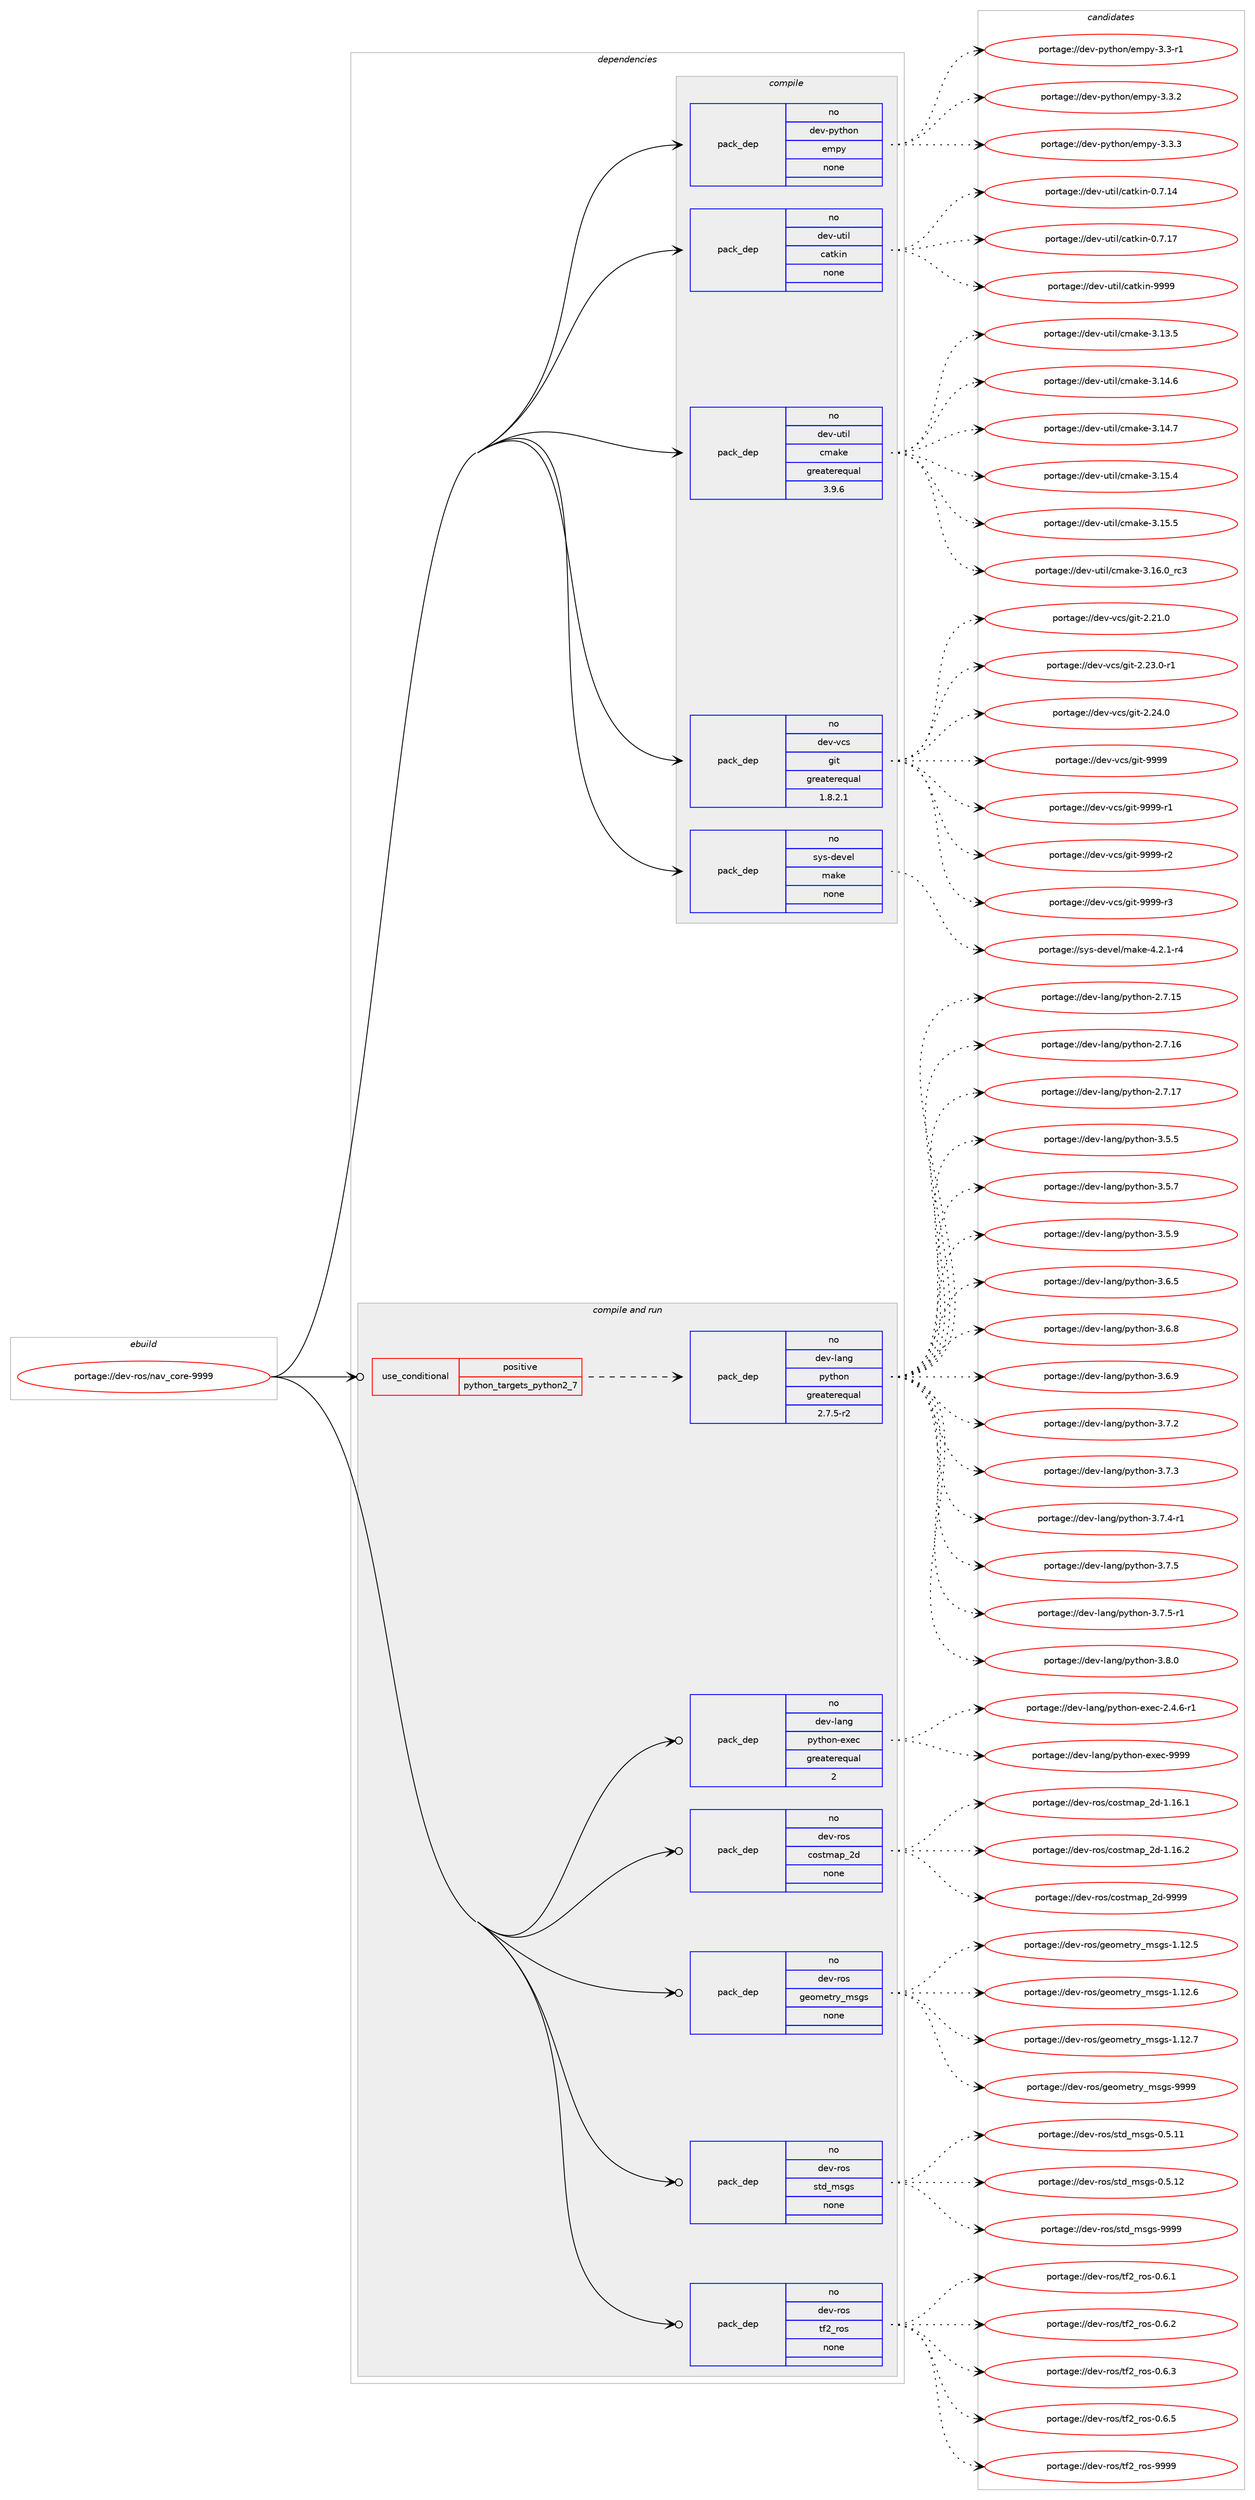 digraph prolog {

# *************
# Graph options
# *************

newrank=true;
concentrate=true;
compound=true;
graph [rankdir=LR,fontname=Helvetica,fontsize=10,ranksep=1.5];#, ranksep=2.5, nodesep=0.2];
edge  [arrowhead=vee];
node  [fontname=Helvetica,fontsize=10];

# **********
# The ebuild
# **********

subgraph cluster_leftcol {
color=gray;
rank=same;
label=<<i>ebuild</i>>;
id [label="portage://dev-ros/nav_core-9999", color=red, width=4, href="../dev-ros/nav_core-9999.svg"];
}

# ****************
# The dependencies
# ****************

subgraph cluster_midcol {
color=gray;
label=<<i>dependencies</i>>;
subgraph cluster_compile {
fillcolor="#eeeeee";
style=filled;
label=<<i>compile</i>>;
subgraph pack145069 {
dependency191697 [label=<<TABLE BORDER="0" CELLBORDER="1" CELLSPACING="0" CELLPADDING="4" WIDTH="220"><TR><TD ROWSPAN="6" CELLPADDING="30">pack_dep</TD></TR><TR><TD WIDTH="110">no</TD></TR><TR><TD>dev-python</TD></TR><TR><TD>empy</TD></TR><TR><TD>none</TD></TR><TR><TD></TD></TR></TABLE>>, shape=none, color=blue];
}
id:e -> dependency191697:w [weight=20,style="solid",arrowhead="vee"];
subgraph pack145070 {
dependency191698 [label=<<TABLE BORDER="0" CELLBORDER="1" CELLSPACING="0" CELLPADDING="4" WIDTH="220"><TR><TD ROWSPAN="6" CELLPADDING="30">pack_dep</TD></TR><TR><TD WIDTH="110">no</TD></TR><TR><TD>dev-util</TD></TR><TR><TD>catkin</TD></TR><TR><TD>none</TD></TR><TR><TD></TD></TR></TABLE>>, shape=none, color=blue];
}
id:e -> dependency191698:w [weight=20,style="solid",arrowhead="vee"];
subgraph pack145071 {
dependency191699 [label=<<TABLE BORDER="0" CELLBORDER="1" CELLSPACING="0" CELLPADDING="4" WIDTH="220"><TR><TD ROWSPAN="6" CELLPADDING="30">pack_dep</TD></TR><TR><TD WIDTH="110">no</TD></TR><TR><TD>dev-util</TD></TR><TR><TD>cmake</TD></TR><TR><TD>greaterequal</TD></TR><TR><TD>3.9.6</TD></TR></TABLE>>, shape=none, color=blue];
}
id:e -> dependency191699:w [weight=20,style="solid",arrowhead="vee"];
subgraph pack145072 {
dependency191700 [label=<<TABLE BORDER="0" CELLBORDER="1" CELLSPACING="0" CELLPADDING="4" WIDTH="220"><TR><TD ROWSPAN="6" CELLPADDING="30">pack_dep</TD></TR><TR><TD WIDTH="110">no</TD></TR><TR><TD>dev-vcs</TD></TR><TR><TD>git</TD></TR><TR><TD>greaterequal</TD></TR><TR><TD>1.8.2.1</TD></TR></TABLE>>, shape=none, color=blue];
}
id:e -> dependency191700:w [weight=20,style="solid",arrowhead="vee"];
subgraph pack145073 {
dependency191701 [label=<<TABLE BORDER="0" CELLBORDER="1" CELLSPACING="0" CELLPADDING="4" WIDTH="220"><TR><TD ROWSPAN="6" CELLPADDING="30">pack_dep</TD></TR><TR><TD WIDTH="110">no</TD></TR><TR><TD>sys-devel</TD></TR><TR><TD>make</TD></TR><TR><TD>none</TD></TR><TR><TD></TD></TR></TABLE>>, shape=none, color=blue];
}
id:e -> dependency191701:w [weight=20,style="solid",arrowhead="vee"];
}
subgraph cluster_compileandrun {
fillcolor="#eeeeee";
style=filled;
label=<<i>compile and run</i>>;
subgraph cond43202 {
dependency191702 [label=<<TABLE BORDER="0" CELLBORDER="1" CELLSPACING="0" CELLPADDING="4"><TR><TD ROWSPAN="3" CELLPADDING="10">use_conditional</TD></TR><TR><TD>positive</TD></TR><TR><TD>python_targets_python2_7</TD></TR></TABLE>>, shape=none, color=red];
subgraph pack145074 {
dependency191703 [label=<<TABLE BORDER="0" CELLBORDER="1" CELLSPACING="0" CELLPADDING="4" WIDTH="220"><TR><TD ROWSPAN="6" CELLPADDING="30">pack_dep</TD></TR><TR><TD WIDTH="110">no</TD></TR><TR><TD>dev-lang</TD></TR><TR><TD>python</TD></TR><TR><TD>greaterequal</TD></TR><TR><TD>2.7.5-r2</TD></TR></TABLE>>, shape=none, color=blue];
}
dependency191702:e -> dependency191703:w [weight=20,style="dashed",arrowhead="vee"];
}
id:e -> dependency191702:w [weight=20,style="solid",arrowhead="odotvee"];
subgraph pack145075 {
dependency191704 [label=<<TABLE BORDER="0" CELLBORDER="1" CELLSPACING="0" CELLPADDING="4" WIDTH="220"><TR><TD ROWSPAN="6" CELLPADDING="30">pack_dep</TD></TR><TR><TD WIDTH="110">no</TD></TR><TR><TD>dev-lang</TD></TR><TR><TD>python-exec</TD></TR><TR><TD>greaterequal</TD></TR><TR><TD>2</TD></TR></TABLE>>, shape=none, color=blue];
}
id:e -> dependency191704:w [weight=20,style="solid",arrowhead="odotvee"];
subgraph pack145076 {
dependency191705 [label=<<TABLE BORDER="0" CELLBORDER="1" CELLSPACING="0" CELLPADDING="4" WIDTH="220"><TR><TD ROWSPAN="6" CELLPADDING="30">pack_dep</TD></TR><TR><TD WIDTH="110">no</TD></TR><TR><TD>dev-ros</TD></TR><TR><TD>costmap_2d</TD></TR><TR><TD>none</TD></TR><TR><TD></TD></TR></TABLE>>, shape=none, color=blue];
}
id:e -> dependency191705:w [weight=20,style="solid",arrowhead="odotvee"];
subgraph pack145077 {
dependency191706 [label=<<TABLE BORDER="0" CELLBORDER="1" CELLSPACING="0" CELLPADDING="4" WIDTH="220"><TR><TD ROWSPAN="6" CELLPADDING="30">pack_dep</TD></TR><TR><TD WIDTH="110">no</TD></TR><TR><TD>dev-ros</TD></TR><TR><TD>geometry_msgs</TD></TR><TR><TD>none</TD></TR><TR><TD></TD></TR></TABLE>>, shape=none, color=blue];
}
id:e -> dependency191706:w [weight=20,style="solid",arrowhead="odotvee"];
subgraph pack145078 {
dependency191707 [label=<<TABLE BORDER="0" CELLBORDER="1" CELLSPACING="0" CELLPADDING="4" WIDTH="220"><TR><TD ROWSPAN="6" CELLPADDING="30">pack_dep</TD></TR><TR><TD WIDTH="110">no</TD></TR><TR><TD>dev-ros</TD></TR><TR><TD>std_msgs</TD></TR><TR><TD>none</TD></TR><TR><TD></TD></TR></TABLE>>, shape=none, color=blue];
}
id:e -> dependency191707:w [weight=20,style="solid",arrowhead="odotvee"];
subgraph pack145079 {
dependency191708 [label=<<TABLE BORDER="0" CELLBORDER="1" CELLSPACING="0" CELLPADDING="4" WIDTH="220"><TR><TD ROWSPAN="6" CELLPADDING="30">pack_dep</TD></TR><TR><TD WIDTH="110">no</TD></TR><TR><TD>dev-ros</TD></TR><TR><TD>tf2_ros</TD></TR><TR><TD>none</TD></TR><TR><TD></TD></TR></TABLE>>, shape=none, color=blue];
}
id:e -> dependency191708:w [weight=20,style="solid",arrowhead="odotvee"];
}
subgraph cluster_run {
fillcolor="#eeeeee";
style=filled;
label=<<i>run</i>>;
}
}

# **************
# The candidates
# **************

subgraph cluster_choices {
rank=same;
color=gray;
label=<<i>candidates</i>>;

subgraph choice145069 {
color=black;
nodesep=1;
choiceportage1001011184511212111610411111047101109112121455146514511449 [label="portage://dev-python/empy-3.3-r1", color=red, width=4,href="../dev-python/empy-3.3-r1.svg"];
choiceportage1001011184511212111610411111047101109112121455146514650 [label="portage://dev-python/empy-3.3.2", color=red, width=4,href="../dev-python/empy-3.3.2.svg"];
choiceportage1001011184511212111610411111047101109112121455146514651 [label="portage://dev-python/empy-3.3.3", color=red, width=4,href="../dev-python/empy-3.3.3.svg"];
dependency191697:e -> choiceportage1001011184511212111610411111047101109112121455146514511449:w [style=dotted,weight="100"];
dependency191697:e -> choiceportage1001011184511212111610411111047101109112121455146514650:w [style=dotted,weight="100"];
dependency191697:e -> choiceportage1001011184511212111610411111047101109112121455146514651:w [style=dotted,weight="100"];
}
subgraph choice145070 {
color=black;
nodesep=1;
choiceportage1001011184511711610510847999711610710511045484655464952 [label="portage://dev-util/catkin-0.7.14", color=red, width=4,href="../dev-util/catkin-0.7.14.svg"];
choiceportage1001011184511711610510847999711610710511045484655464955 [label="portage://dev-util/catkin-0.7.17", color=red, width=4,href="../dev-util/catkin-0.7.17.svg"];
choiceportage100101118451171161051084799971161071051104557575757 [label="portage://dev-util/catkin-9999", color=red, width=4,href="../dev-util/catkin-9999.svg"];
dependency191698:e -> choiceportage1001011184511711610510847999711610710511045484655464952:w [style=dotted,weight="100"];
dependency191698:e -> choiceportage1001011184511711610510847999711610710511045484655464955:w [style=dotted,weight="100"];
dependency191698:e -> choiceportage100101118451171161051084799971161071051104557575757:w [style=dotted,weight="100"];
}
subgraph choice145071 {
color=black;
nodesep=1;
choiceportage1001011184511711610510847991099710710145514649514653 [label="portage://dev-util/cmake-3.13.5", color=red, width=4,href="../dev-util/cmake-3.13.5.svg"];
choiceportage1001011184511711610510847991099710710145514649524654 [label="portage://dev-util/cmake-3.14.6", color=red, width=4,href="../dev-util/cmake-3.14.6.svg"];
choiceportage1001011184511711610510847991099710710145514649524655 [label="portage://dev-util/cmake-3.14.7", color=red, width=4,href="../dev-util/cmake-3.14.7.svg"];
choiceportage1001011184511711610510847991099710710145514649534652 [label="portage://dev-util/cmake-3.15.4", color=red, width=4,href="../dev-util/cmake-3.15.4.svg"];
choiceportage1001011184511711610510847991099710710145514649534653 [label="portage://dev-util/cmake-3.15.5", color=red, width=4,href="../dev-util/cmake-3.15.5.svg"];
choiceportage1001011184511711610510847991099710710145514649544648951149951 [label="portage://dev-util/cmake-3.16.0_rc3", color=red, width=4,href="../dev-util/cmake-3.16.0_rc3.svg"];
dependency191699:e -> choiceportage1001011184511711610510847991099710710145514649514653:w [style=dotted,weight="100"];
dependency191699:e -> choiceportage1001011184511711610510847991099710710145514649524654:w [style=dotted,weight="100"];
dependency191699:e -> choiceportage1001011184511711610510847991099710710145514649524655:w [style=dotted,weight="100"];
dependency191699:e -> choiceportage1001011184511711610510847991099710710145514649534652:w [style=dotted,weight="100"];
dependency191699:e -> choiceportage1001011184511711610510847991099710710145514649534653:w [style=dotted,weight="100"];
dependency191699:e -> choiceportage1001011184511711610510847991099710710145514649544648951149951:w [style=dotted,weight="100"];
}
subgraph choice145072 {
color=black;
nodesep=1;
choiceportage10010111845118991154710310511645504650494648 [label="portage://dev-vcs/git-2.21.0", color=red, width=4,href="../dev-vcs/git-2.21.0.svg"];
choiceportage100101118451189911547103105116455046505146484511449 [label="portage://dev-vcs/git-2.23.0-r1", color=red, width=4,href="../dev-vcs/git-2.23.0-r1.svg"];
choiceportage10010111845118991154710310511645504650524648 [label="portage://dev-vcs/git-2.24.0", color=red, width=4,href="../dev-vcs/git-2.24.0.svg"];
choiceportage1001011184511899115471031051164557575757 [label="portage://dev-vcs/git-9999", color=red, width=4,href="../dev-vcs/git-9999.svg"];
choiceportage10010111845118991154710310511645575757574511449 [label="portage://dev-vcs/git-9999-r1", color=red, width=4,href="../dev-vcs/git-9999-r1.svg"];
choiceportage10010111845118991154710310511645575757574511450 [label="portage://dev-vcs/git-9999-r2", color=red, width=4,href="../dev-vcs/git-9999-r2.svg"];
choiceportage10010111845118991154710310511645575757574511451 [label="portage://dev-vcs/git-9999-r3", color=red, width=4,href="../dev-vcs/git-9999-r3.svg"];
dependency191700:e -> choiceportage10010111845118991154710310511645504650494648:w [style=dotted,weight="100"];
dependency191700:e -> choiceportage100101118451189911547103105116455046505146484511449:w [style=dotted,weight="100"];
dependency191700:e -> choiceportage10010111845118991154710310511645504650524648:w [style=dotted,weight="100"];
dependency191700:e -> choiceportage1001011184511899115471031051164557575757:w [style=dotted,weight="100"];
dependency191700:e -> choiceportage10010111845118991154710310511645575757574511449:w [style=dotted,weight="100"];
dependency191700:e -> choiceportage10010111845118991154710310511645575757574511450:w [style=dotted,weight="100"];
dependency191700:e -> choiceportage10010111845118991154710310511645575757574511451:w [style=dotted,weight="100"];
}
subgraph choice145073 {
color=black;
nodesep=1;
choiceportage1151211154510010111810110847109971071014552465046494511452 [label="portage://sys-devel/make-4.2.1-r4", color=red, width=4,href="../sys-devel/make-4.2.1-r4.svg"];
dependency191701:e -> choiceportage1151211154510010111810110847109971071014552465046494511452:w [style=dotted,weight="100"];
}
subgraph choice145074 {
color=black;
nodesep=1;
choiceportage10010111845108971101034711212111610411111045504655464953 [label="portage://dev-lang/python-2.7.15", color=red, width=4,href="../dev-lang/python-2.7.15.svg"];
choiceportage10010111845108971101034711212111610411111045504655464954 [label="portage://dev-lang/python-2.7.16", color=red, width=4,href="../dev-lang/python-2.7.16.svg"];
choiceportage10010111845108971101034711212111610411111045504655464955 [label="portage://dev-lang/python-2.7.17", color=red, width=4,href="../dev-lang/python-2.7.17.svg"];
choiceportage100101118451089711010347112121116104111110455146534653 [label="portage://dev-lang/python-3.5.5", color=red, width=4,href="../dev-lang/python-3.5.5.svg"];
choiceportage100101118451089711010347112121116104111110455146534655 [label="portage://dev-lang/python-3.5.7", color=red, width=4,href="../dev-lang/python-3.5.7.svg"];
choiceportage100101118451089711010347112121116104111110455146534657 [label="portage://dev-lang/python-3.5.9", color=red, width=4,href="../dev-lang/python-3.5.9.svg"];
choiceportage100101118451089711010347112121116104111110455146544653 [label="portage://dev-lang/python-3.6.5", color=red, width=4,href="../dev-lang/python-3.6.5.svg"];
choiceportage100101118451089711010347112121116104111110455146544656 [label="portage://dev-lang/python-3.6.8", color=red, width=4,href="../dev-lang/python-3.6.8.svg"];
choiceportage100101118451089711010347112121116104111110455146544657 [label="portage://dev-lang/python-3.6.9", color=red, width=4,href="../dev-lang/python-3.6.9.svg"];
choiceportage100101118451089711010347112121116104111110455146554650 [label="portage://dev-lang/python-3.7.2", color=red, width=4,href="../dev-lang/python-3.7.2.svg"];
choiceportage100101118451089711010347112121116104111110455146554651 [label="portage://dev-lang/python-3.7.3", color=red, width=4,href="../dev-lang/python-3.7.3.svg"];
choiceportage1001011184510897110103471121211161041111104551465546524511449 [label="portage://dev-lang/python-3.7.4-r1", color=red, width=4,href="../dev-lang/python-3.7.4-r1.svg"];
choiceportage100101118451089711010347112121116104111110455146554653 [label="portage://dev-lang/python-3.7.5", color=red, width=4,href="../dev-lang/python-3.7.5.svg"];
choiceportage1001011184510897110103471121211161041111104551465546534511449 [label="portage://dev-lang/python-3.7.5-r1", color=red, width=4,href="../dev-lang/python-3.7.5-r1.svg"];
choiceportage100101118451089711010347112121116104111110455146564648 [label="portage://dev-lang/python-3.8.0", color=red, width=4,href="../dev-lang/python-3.8.0.svg"];
dependency191703:e -> choiceportage10010111845108971101034711212111610411111045504655464953:w [style=dotted,weight="100"];
dependency191703:e -> choiceportage10010111845108971101034711212111610411111045504655464954:w [style=dotted,weight="100"];
dependency191703:e -> choiceportage10010111845108971101034711212111610411111045504655464955:w [style=dotted,weight="100"];
dependency191703:e -> choiceportage100101118451089711010347112121116104111110455146534653:w [style=dotted,weight="100"];
dependency191703:e -> choiceportage100101118451089711010347112121116104111110455146534655:w [style=dotted,weight="100"];
dependency191703:e -> choiceportage100101118451089711010347112121116104111110455146534657:w [style=dotted,weight="100"];
dependency191703:e -> choiceportage100101118451089711010347112121116104111110455146544653:w [style=dotted,weight="100"];
dependency191703:e -> choiceportage100101118451089711010347112121116104111110455146544656:w [style=dotted,weight="100"];
dependency191703:e -> choiceportage100101118451089711010347112121116104111110455146544657:w [style=dotted,weight="100"];
dependency191703:e -> choiceportage100101118451089711010347112121116104111110455146554650:w [style=dotted,weight="100"];
dependency191703:e -> choiceportage100101118451089711010347112121116104111110455146554651:w [style=dotted,weight="100"];
dependency191703:e -> choiceportage1001011184510897110103471121211161041111104551465546524511449:w [style=dotted,weight="100"];
dependency191703:e -> choiceportage100101118451089711010347112121116104111110455146554653:w [style=dotted,weight="100"];
dependency191703:e -> choiceportage1001011184510897110103471121211161041111104551465546534511449:w [style=dotted,weight="100"];
dependency191703:e -> choiceportage100101118451089711010347112121116104111110455146564648:w [style=dotted,weight="100"];
}
subgraph choice145075 {
color=black;
nodesep=1;
choiceportage10010111845108971101034711212111610411111045101120101994550465246544511449 [label="portage://dev-lang/python-exec-2.4.6-r1", color=red, width=4,href="../dev-lang/python-exec-2.4.6-r1.svg"];
choiceportage10010111845108971101034711212111610411111045101120101994557575757 [label="portage://dev-lang/python-exec-9999", color=red, width=4,href="../dev-lang/python-exec-9999.svg"];
dependency191704:e -> choiceportage10010111845108971101034711212111610411111045101120101994550465246544511449:w [style=dotted,weight="100"];
dependency191704:e -> choiceportage10010111845108971101034711212111610411111045101120101994557575757:w [style=dotted,weight="100"];
}
subgraph choice145076 {
color=black;
nodesep=1;
choiceportage10010111845114111115479911111511610997112955010045494649544649 [label="portage://dev-ros/costmap_2d-1.16.1", color=red, width=4,href="../dev-ros/costmap_2d-1.16.1.svg"];
choiceportage10010111845114111115479911111511610997112955010045494649544650 [label="portage://dev-ros/costmap_2d-1.16.2", color=red, width=4,href="../dev-ros/costmap_2d-1.16.2.svg"];
choiceportage1001011184511411111547991111151161099711295501004557575757 [label="portage://dev-ros/costmap_2d-9999", color=red, width=4,href="../dev-ros/costmap_2d-9999.svg"];
dependency191705:e -> choiceportage10010111845114111115479911111511610997112955010045494649544649:w [style=dotted,weight="100"];
dependency191705:e -> choiceportage10010111845114111115479911111511610997112955010045494649544650:w [style=dotted,weight="100"];
dependency191705:e -> choiceportage1001011184511411111547991111151161099711295501004557575757:w [style=dotted,weight="100"];
}
subgraph choice145077 {
color=black;
nodesep=1;
choiceportage10010111845114111115471031011111091011161141219510911510311545494649504653 [label="portage://dev-ros/geometry_msgs-1.12.5", color=red, width=4,href="../dev-ros/geometry_msgs-1.12.5.svg"];
choiceportage10010111845114111115471031011111091011161141219510911510311545494649504654 [label="portage://dev-ros/geometry_msgs-1.12.6", color=red, width=4,href="../dev-ros/geometry_msgs-1.12.6.svg"];
choiceportage10010111845114111115471031011111091011161141219510911510311545494649504655 [label="portage://dev-ros/geometry_msgs-1.12.7", color=red, width=4,href="../dev-ros/geometry_msgs-1.12.7.svg"];
choiceportage1001011184511411111547103101111109101116114121951091151031154557575757 [label="portage://dev-ros/geometry_msgs-9999", color=red, width=4,href="../dev-ros/geometry_msgs-9999.svg"];
dependency191706:e -> choiceportage10010111845114111115471031011111091011161141219510911510311545494649504653:w [style=dotted,weight="100"];
dependency191706:e -> choiceportage10010111845114111115471031011111091011161141219510911510311545494649504654:w [style=dotted,weight="100"];
dependency191706:e -> choiceportage10010111845114111115471031011111091011161141219510911510311545494649504655:w [style=dotted,weight="100"];
dependency191706:e -> choiceportage1001011184511411111547103101111109101116114121951091151031154557575757:w [style=dotted,weight="100"];
}
subgraph choice145078 {
color=black;
nodesep=1;
choiceportage10010111845114111115471151161009510911510311545484653464949 [label="portage://dev-ros/std_msgs-0.5.11", color=red, width=4,href="../dev-ros/std_msgs-0.5.11.svg"];
choiceportage10010111845114111115471151161009510911510311545484653464950 [label="portage://dev-ros/std_msgs-0.5.12", color=red, width=4,href="../dev-ros/std_msgs-0.5.12.svg"];
choiceportage1001011184511411111547115116100951091151031154557575757 [label="portage://dev-ros/std_msgs-9999", color=red, width=4,href="../dev-ros/std_msgs-9999.svg"];
dependency191707:e -> choiceportage10010111845114111115471151161009510911510311545484653464949:w [style=dotted,weight="100"];
dependency191707:e -> choiceportage10010111845114111115471151161009510911510311545484653464950:w [style=dotted,weight="100"];
dependency191707:e -> choiceportage1001011184511411111547115116100951091151031154557575757:w [style=dotted,weight="100"];
}
subgraph choice145079 {
color=black;
nodesep=1;
choiceportage10010111845114111115471161025095114111115454846544649 [label="portage://dev-ros/tf2_ros-0.6.1", color=red, width=4,href="../dev-ros/tf2_ros-0.6.1.svg"];
choiceportage10010111845114111115471161025095114111115454846544650 [label="portage://dev-ros/tf2_ros-0.6.2", color=red, width=4,href="../dev-ros/tf2_ros-0.6.2.svg"];
choiceportage10010111845114111115471161025095114111115454846544651 [label="portage://dev-ros/tf2_ros-0.6.3", color=red, width=4,href="../dev-ros/tf2_ros-0.6.3.svg"];
choiceportage10010111845114111115471161025095114111115454846544653 [label="portage://dev-ros/tf2_ros-0.6.5", color=red, width=4,href="../dev-ros/tf2_ros-0.6.5.svg"];
choiceportage100101118451141111154711610250951141111154557575757 [label="portage://dev-ros/tf2_ros-9999", color=red, width=4,href="../dev-ros/tf2_ros-9999.svg"];
dependency191708:e -> choiceportage10010111845114111115471161025095114111115454846544649:w [style=dotted,weight="100"];
dependency191708:e -> choiceportage10010111845114111115471161025095114111115454846544650:w [style=dotted,weight="100"];
dependency191708:e -> choiceportage10010111845114111115471161025095114111115454846544651:w [style=dotted,weight="100"];
dependency191708:e -> choiceportage10010111845114111115471161025095114111115454846544653:w [style=dotted,weight="100"];
dependency191708:e -> choiceportage100101118451141111154711610250951141111154557575757:w [style=dotted,weight="100"];
}
}

}
